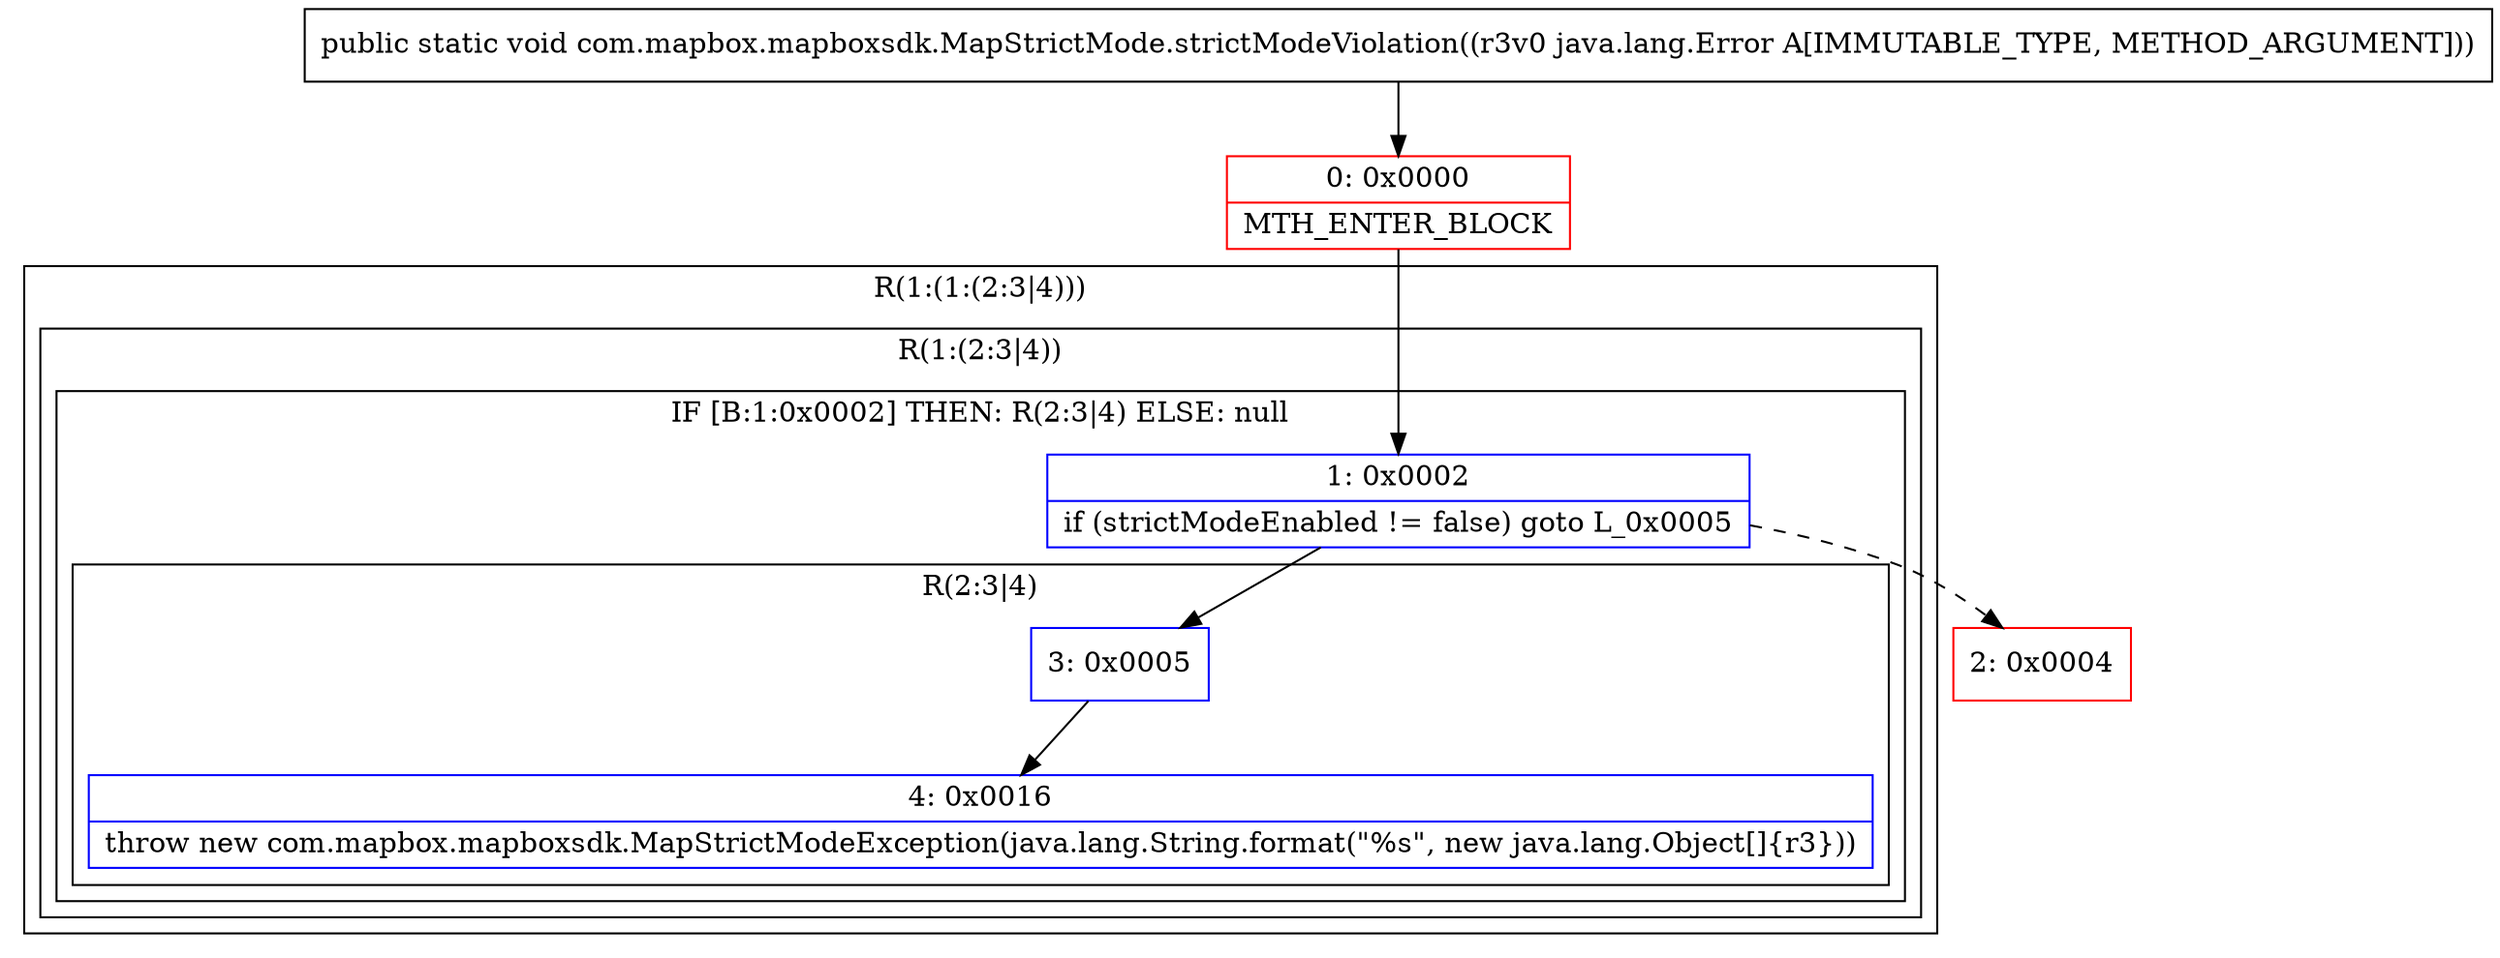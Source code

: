 digraph "CFG forcom.mapbox.mapboxsdk.MapStrictMode.strictModeViolation(Ljava\/lang\/Error;)V" {
subgraph cluster_Region_929291722 {
label = "R(1:(1:(2:3|4)))";
node [shape=record,color=blue];
subgraph cluster_Region_373020657 {
label = "R(1:(2:3|4))";
node [shape=record,color=blue];
subgraph cluster_IfRegion_311353379 {
label = "IF [B:1:0x0002] THEN: R(2:3|4) ELSE: null";
node [shape=record,color=blue];
Node_1 [shape=record,label="{1\:\ 0x0002|if (strictModeEnabled != false) goto L_0x0005\l}"];
subgraph cluster_Region_245022173 {
label = "R(2:3|4)";
node [shape=record,color=blue];
Node_3 [shape=record,label="{3\:\ 0x0005}"];
Node_4 [shape=record,label="{4\:\ 0x0016|throw new com.mapbox.mapboxsdk.MapStrictModeException(java.lang.String.format(\"%s\", new java.lang.Object[]\{r3\}))\l}"];
}
}
}
}
Node_0 [shape=record,color=red,label="{0\:\ 0x0000|MTH_ENTER_BLOCK\l}"];
Node_2 [shape=record,color=red,label="{2\:\ 0x0004}"];
MethodNode[shape=record,label="{public static void com.mapbox.mapboxsdk.MapStrictMode.strictModeViolation((r3v0 java.lang.Error A[IMMUTABLE_TYPE, METHOD_ARGUMENT])) }"];
MethodNode -> Node_0;
Node_1 -> Node_2[style=dashed];
Node_1 -> Node_3;
Node_3 -> Node_4;
Node_0 -> Node_1;
}

